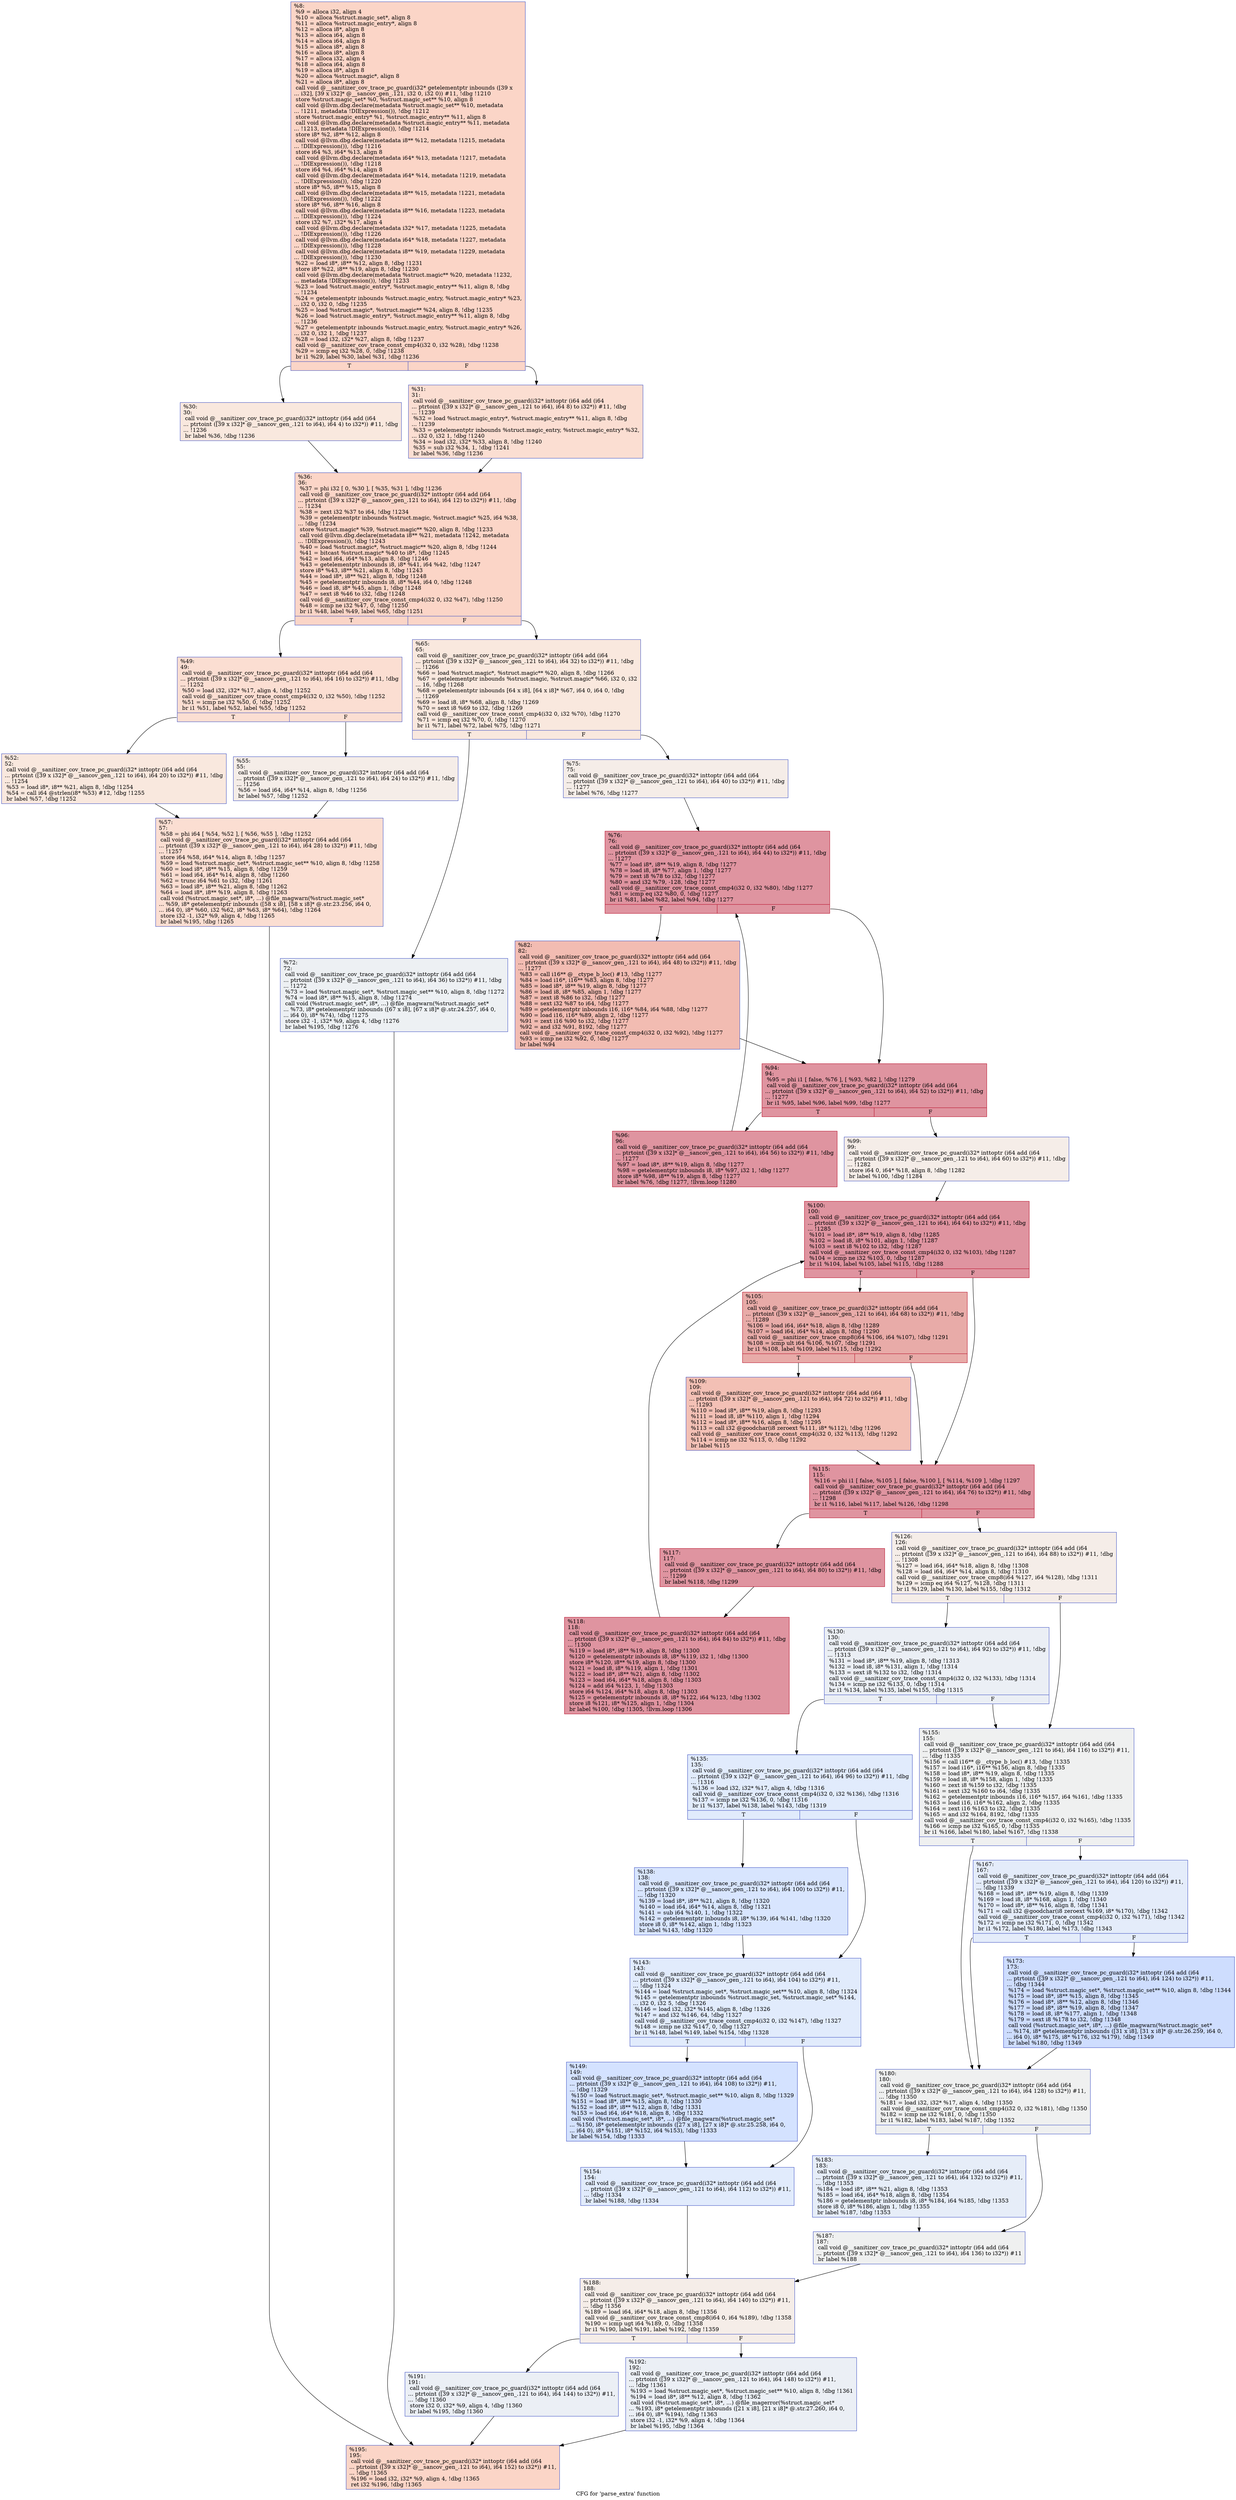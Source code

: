 digraph "CFG for 'parse_extra' function" {
	label="CFG for 'parse_extra' function";

	Node0x5555559d4600 [shape=record,color="#3d50c3ff", style=filled, fillcolor="#f5a08170",label="{%8:\l  %9 = alloca i32, align 4\l  %10 = alloca %struct.magic_set*, align 8\l  %11 = alloca %struct.magic_entry*, align 8\l  %12 = alloca i8*, align 8\l  %13 = alloca i64, align 8\l  %14 = alloca i64, align 8\l  %15 = alloca i8*, align 8\l  %16 = alloca i8*, align 8\l  %17 = alloca i32, align 4\l  %18 = alloca i64, align 8\l  %19 = alloca i8*, align 8\l  %20 = alloca %struct.magic*, align 8\l  %21 = alloca i8*, align 8\l  call void @__sanitizer_cov_trace_pc_guard(i32* getelementptr inbounds ([39 x\l... i32], [39 x i32]* @__sancov_gen_.121, i32 0, i32 0)) #11, !dbg !1210\l  store %struct.magic_set* %0, %struct.magic_set** %10, align 8\l  call void @llvm.dbg.declare(metadata %struct.magic_set** %10, metadata\l... !1211, metadata !DIExpression()), !dbg !1212\l  store %struct.magic_entry* %1, %struct.magic_entry** %11, align 8\l  call void @llvm.dbg.declare(metadata %struct.magic_entry** %11, metadata\l... !1213, metadata !DIExpression()), !dbg !1214\l  store i8* %2, i8** %12, align 8\l  call void @llvm.dbg.declare(metadata i8** %12, metadata !1215, metadata\l... !DIExpression()), !dbg !1216\l  store i64 %3, i64* %13, align 8\l  call void @llvm.dbg.declare(metadata i64* %13, metadata !1217, metadata\l... !DIExpression()), !dbg !1218\l  store i64 %4, i64* %14, align 8\l  call void @llvm.dbg.declare(metadata i64* %14, metadata !1219, metadata\l... !DIExpression()), !dbg !1220\l  store i8* %5, i8** %15, align 8\l  call void @llvm.dbg.declare(metadata i8** %15, metadata !1221, metadata\l... !DIExpression()), !dbg !1222\l  store i8* %6, i8** %16, align 8\l  call void @llvm.dbg.declare(metadata i8** %16, metadata !1223, metadata\l... !DIExpression()), !dbg !1224\l  store i32 %7, i32* %17, align 4\l  call void @llvm.dbg.declare(metadata i32* %17, metadata !1225, metadata\l... !DIExpression()), !dbg !1226\l  call void @llvm.dbg.declare(metadata i64* %18, metadata !1227, metadata\l... !DIExpression()), !dbg !1228\l  call void @llvm.dbg.declare(metadata i8** %19, metadata !1229, metadata\l... !DIExpression()), !dbg !1230\l  %22 = load i8*, i8** %12, align 8, !dbg !1231\l  store i8* %22, i8** %19, align 8, !dbg !1230\l  call void @llvm.dbg.declare(metadata %struct.magic** %20, metadata !1232,\l... metadata !DIExpression()), !dbg !1233\l  %23 = load %struct.magic_entry*, %struct.magic_entry** %11, align 8, !dbg\l... !1234\l  %24 = getelementptr inbounds %struct.magic_entry, %struct.magic_entry* %23,\l... i32 0, i32 0, !dbg !1235\l  %25 = load %struct.magic*, %struct.magic** %24, align 8, !dbg !1235\l  %26 = load %struct.magic_entry*, %struct.magic_entry** %11, align 8, !dbg\l... !1236\l  %27 = getelementptr inbounds %struct.magic_entry, %struct.magic_entry* %26,\l... i32 0, i32 1, !dbg !1237\l  %28 = load i32, i32* %27, align 8, !dbg !1237\l  call void @__sanitizer_cov_trace_const_cmp4(i32 0, i32 %28), !dbg !1238\l  %29 = icmp eq i32 %28, 0, !dbg !1238\l  br i1 %29, label %30, label %31, !dbg !1236\l|{<s0>T|<s1>F}}"];
	Node0x5555559d4600:s0 -> Node0x5555559d48e0;
	Node0x5555559d4600:s1 -> Node0x5555559d4930;
	Node0x5555559d48e0 [shape=record,color="#3d50c3ff", style=filled, fillcolor="#f2cab570",label="{%30:\l30:                                               \l  call void @__sanitizer_cov_trace_pc_guard(i32* inttoptr (i64 add (i64\l... ptrtoint ([39 x i32]* @__sancov_gen_.121 to i64), i64 4) to i32*)) #11, !dbg\l... !1236\l  br label %36, !dbg !1236\l}"];
	Node0x5555559d48e0 -> Node0x5555559d4980;
	Node0x5555559d4930 [shape=record,color="#3d50c3ff", style=filled, fillcolor="#f7b59970",label="{%31:\l31:                                               \l  call void @__sanitizer_cov_trace_pc_guard(i32* inttoptr (i64 add (i64\l... ptrtoint ([39 x i32]* @__sancov_gen_.121 to i64), i64 8) to i32*)) #11, !dbg\l... !1239\l  %32 = load %struct.magic_entry*, %struct.magic_entry** %11, align 8, !dbg\l... !1239\l  %33 = getelementptr inbounds %struct.magic_entry, %struct.magic_entry* %32,\l... i32 0, i32 1, !dbg !1240\l  %34 = load i32, i32* %33, align 8, !dbg !1240\l  %35 = sub i32 %34, 1, !dbg !1241\l  br label %36, !dbg !1236\l}"];
	Node0x5555559d4930 -> Node0x5555559d4980;
	Node0x5555559d4980 [shape=record,color="#3d50c3ff", style=filled, fillcolor="#f5a08170",label="{%36:\l36:                                               \l  %37 = phi i32 [ 0, %30 ], [ %35, %31 ], !dbg !1236\l  call void @__sanitizer_cov_trace_pc_guard(i32* inttoptr (i64 add (i64\l... ptrtoint ([39 x i32]* @__sancov_gen_.121 to i64), i64 12) to i32*)) #11, !dbg\l... !1234\l  %38 = zext i32 %37 to i64, !dbg !1234\l  %39 = getelementptr inbounds %struct.magic, %struct.magic* %25, i64 %38,\l... !dbg !1234\l  store %struct.magic* %39, %struct.magic** %20, align 8, !dbg !1233\l  call void @llvm.dbg.declare(metadata i8** %21, metadata !1242, metadata\l... !DIExpression()), !dbg !1243\l  %40 = load %struct.magic*, %struct.magic** %20, align 8, !dbg !1244\l  %41 = bitcast %struct.magic* %40 to i8*, !dbg !1245\l  %42 = load i64, i64* %13, align 8, !dbg !1246\l  %43 = getelementptr inbounds i8, i8* %41, i64 %42, !dbg !1247\l  store i8* %43, i8** %21, align 8, !dbg !1243\l  %44 = load i8*, i8** %21, align 8, !dbg !1248\l  %45 = getelementptr inbounds i8, i8* %44, i64 0, !dbg !1248\l  %46 = load i8, i8* %45, align 1, !dbg !1248\l  %47 = sext i8 %46 to i32, !dbg !1248\l  call void @__sanitizer_cov_trace_const_cmp4(i32 0, i32 %47), !dbg !1250\l  %48 = icmp ne i32 %47, 0, !dbg !1250\l  br i1 %48, label %49, label %65, !dbg !1251\l|{<s0>T|<s1>F}}"];
	Node0x5555559d4980:s0 -> Node0x5555559d49d0;
	Node0x5555559d4980:s1 -> Node0x5555559d4b10;
	Node0x5555559d49d0 [shape=record,color="#3d50c3ff", style=filled, fillcolor="#f7b59970",label="{%49:\l49:                                               \l  call void @__sanitizer_cov_trace_pc_guard(i32* inttoptr (i64 add (i64\l... ptrtoint ([39 x i32]* @__sancov_gen_.121 to i64), i64 16) to i32*)) #11, !dbg\l... !1252\l  %50 = load i32, i32* %17, align 4, !dbg !1252\l  call void @__sanitizer_cov_trace_const_cmp4(i32 0, i32 %50), !dbg !1252\l  %51 = icmp ne i32 %50, 0, !dbg !1252\l  br i1 %51, label %52, label %55, !dbg !1252\l|{<s0>T|<s1>F}}"];
	Node0x5555559d49d0:s0 -> Node0x5555559d4a20;
	Node0x5555559d49d0:s1 -> Node0x5555559d4a70;
	Node0x5555559d4a20 [shape=record,color="#3d50c3ff", style=filled, fillcolor="#f2cab570",label="{%52:\l52:                                               \l  call void @__sanitizer_cov_trace_pc_guard(i32* inttoptr (i64 add (i64\l... ptrtoint ([39 x i32]* @__sancov_gen_.121 to i64), i64 20) to i32*)) #11, !dbg\l... !1254\l  %53 = load i8*, i8** %21, align 8, !dbg !1254\l  %54 = call i64 @strlen(i8* %53) #12, !dbg !1255\l  br label %57, !dbg !1252\l}"];
	Node0x5555559d4a20 -> Node0x5555559d4ac0;
	Node0x5555559d4a70 [shape=record,color="#3d50c3ff", style=filled, fillcolor="#e8d6cc70",label="{%55:\l55:                                               \l  call void @__sanitizer_cov_trace_pc_guard(i32* inttoptr (i64 add (i64\l... ptrtoint ([39 x i32]* @__sancov_gen_.121 to i64), i64 24) to i32*)) #11, !dbg\l... !1256\l  %56 = load i64, i64* %14, align 8, !dbg !1256\l  br label %57, !dbg !1252\l}"];
	Node0x5555559d4a70 -> Node0x5555559d4ac0;
	Node0x5555559d4ac0 [shape=record,color="#3d50c3ff", style=filled, fillcolor="#f7b59970",label="{%57:\l57:                                               \l  %58 = phi i64 [ %54, %52 ], [ %56, %55 ], !dbg !1252\l  call void @__sanitizer_cov_trace_pc_guard(i32* inttoptr (i64 add (i64\l... ptrtoint ([39 x i32]* @__sancov_gen_.121 to i64), i64 28) to i32*)) #11, !dbg\l... !1257\l  store i64 %58, i64* %14, align 8, !dbg !1257\l  %59 = load %struct.magic_set*, %struct.magic_set** %10, align 8, !dbg !1258\l  %60 = load i8*, i8** %15, align 8, !dbg !1259\l  %61 = load i64, i64* %14, align 8, !dbg !1260\l  %62 = trunc i64 %61 to i32, !dbg !1261\l  %63 = load i8*, i8** %21, align 8, !dbg !1262\l  %64 = load i8*, i8** %19, align 8, !dbg !1263\l  call void (%struct.magic_set*, i8*, ...) @file_magwarn(%struct.magic_set*\l... %59, i8* getelementptr inbounds ([58 x i8], [58 x i8]* @.str.23.256, i64 0,\l... i64 0), i8* %60, i32 %62, i8* %63, i8* %64), !dbg !1264\l  store i32 -1, i32* %9, align 4, !dbg !1265\l  br label %195, !dbg !1265\l}"];
	Node0x5555559d4ac0 -> Node0x5555559d5470;
	Node0x5555559d4b10 [shape=record,color="#3d50c3ff", style=filled, fillcolor="#f2cab570",label="{%65:\l65:                                               \l  call void @__sanitizer_cov_trace_pc_guard(i32* inttoptr (i64 add (i64\l... ptrtoint ([39 x i32]* @__sancov_gen_.121 to i64), i64 32) to i32*)) #11, !dbg\l... !1266\l  %66 = load %struct.magic*, %struct.magic** %20, align 8, !dbg !1266\l  %67 = getelementptr inbounds %struct.magic, %struct.magic* %66, i32 0, i32\l... 16, !dbg !1268\l  %68 = getelementptr inbounds [64 x i8], [64 x i8]* %67, i64 0, i64 0, !dbg\l... !1269\l  %69 = load i8, i8* %68, align 8, !dbg !1269\l  %70 = sext i8 %69 to i32, !dbg !1269\l  call void @__sanitizer_cov_trace_const_cmp4(i32 0, i32 %70), !dbg !1270\l  %71 = icmp eq i32 %70, 0, !dbg !1270\l  br i1 %71, label %72, label %75, !dbg !1271\l|{<s0>T|<s1>F}}"];
	Node0x5555559d4b10:s0 -> Node0x5555559d4b60;
	Node0x5555559d4b10:s1 -> Node0x5555559d4bb0;
	Node0x5555559d4b60 [shape=record,color="#3d50c3ff", style=filled, fillcolor="#d6dce470",label="{%72:\l72:                                               \l  call void @__sanitizer_cov_trace_pc_guard(i32* inttoptr (i64 add (i64\l... ptrtoint ([39 x i32]* @__sancov_gen_.121 to i64), i64 36) to i32*)) #11, !dbg\l... !1272\l  %73 = load %struct.magic_set*, %struct.magic_set** %10, align 8, !dbg !1272\l  %74 = load i8*, i8** %15, align 8, !dbg !1274\l  call void (%struct.magic_set*, i8*, ...) @file_magwarn(%struct.magic_set*\l... %73, i8* getelementptr inbounds ([67 x i8], [67 x i8]* @.str.24.257, i64 0,\l... i64 0), i8* %74), !dbg !1275\l  store i32 -1, i32* %9, align 4, !dbg !1276\l  br label %195, !dbg !1276\l}"];
	Node0x5555559d4b60 -> Node0x5555559d5470;
	Node0x5555559d4bb0 [shape=record,color="#3d50c3ff", style=filled, fillcolor="#e8d6cc70",label="{%75:\l75:                                               \l  call void @__sanitizer_cov_trace_pc_guard(i32* inttoptr (i64 add (i64\l... ptrtoint ([39 x i32]* @__sancov_gen_.121 to i64), i64 40) to i32*)) #11, !dbg\l... !1277\l  br label %76, !dbg !1277\l}"];
	Node0x5555559d4bb0 -> Node0x5555559d4c00;
	Node0x5555559d4c00 [shape=record,color="#b70d28ff", style=filled, fillcolor="#b70d2870",label="{%76:\l76:                                               \l  call void @__sanitizer_cov_trace_pc_guard(i32* inttoptr (i64 add (i64\l... ptrtoint ([39 x i32]* @__sancov_gen_.121 to i64), i64 44) to i32*)) #11, !dbg\l... !1277\l  %77 = load i8*, i8** %19, align 8, !dbg !1277\l  %78 = load i8, i8* %77, align 1, !dbg !1277\l  %79 = zext i8 %78 to i32, !dbg !1277\l  %80 = and i32 %79, -128, !dbg !1277\l  call void @__sanitizer_cov_trace_const_cmp4(i32 0, i32 %80), !dbg !1277\l  %81 = icmp eq i32 %80, 0, !dbg !1277\l  br i1 %81, label %82, label %94, !dbg !1277\l|{<s0>T|<s1>F}}"];
	Node0x5555559d4c00:s0 -> Node0x5555559d4c50;
	Node0x5555559d4c00:s1 -> Node0x5555559d4ca0;
	Node0x5555559d4c50 [shape=record,color="#3d50c3ff", style=filled, fillcolor="#e1675170",label="{%82:\l82:                                               \l  call void @__sanitizer_cov_trace_pc_guard(i32* inttoptr (i64 add (i64\l... ptrtoint ([39 x i32]* @__sancov_gen_.121 to i64), i64 48) to i32*)) #11, !dbg\l... !1277\l  %83 = call i16** @__ctype_b_loc() #13, !dbg !1277\l  %84 = load i16*, i16** %83, align 8, !dbg !1277\l  %85 = load i8*, i8** %19, align 8, !dbg !1277\l  %86 = load i8, i8* %85, align 1, !dbg !1277\l  %87 = zext i8 %86 to i32, !dbg !1277\l  %88 = sext i32 %87 to i64, !dbg !1277\l  %89 = getelementptr inbounds i16, i16* %84, i64 %88, !dbg !1277\l  %90 = load i16, i16* %89, align 2, !dbg !1277\l  %91 = zext i16 %90 to i32, !dbg !1277\l  %92 = and i32 %91, 8192, !dbg !1277\l  call void @__sanitizer_cov_trace_const_cmp4(i32 0, i32 %92), !dbg !1277\l  %93 = icmp ne i32 %92, 0, !dbg !1277\l  br label %94\l}"];
	Node0x5555559d4c50 -> Node0x5555559d4ca0;
	Node0x5555559d4ca0 [shape=record,color="#b70d28ff", style=filled, fillcolor="#b70d2870",label="{%94:\l94:                                               \l  %95 = phi i1 [ false, %76 ], [ %93, %82 ], !dbg !1279\l  call void @__sanitizer_cov_trace_pc_guard(i32* inttoptr (i64 add (i64\l... ptrtoint ([39 x i32]* @__sancov_gen_.121 to i64), i64 52) to i32*)) #11, !dbg\l... !1277\l  br i1 %95, label %96, label %99, !dbg !1277\l|{<s0>T|<s1>F}}"];
	Node0x5555559d4ca0:s0 -> Node0x5555559d4cf0;
	Node0x5555559d4ca0:s1 -> Node0x5555559d4d40;
	Node0x5555559d4cf0 [shape=record,color="#b70d28ff", style=filled, fillcolor="#b70d2870",label="{%96:\l96:                                               \l  call void @__sanitizer_cov_trace_pc_guard(i32* inttoptr (i64 add (i64\l... ptrtoint ([39 x i32]* @__sancov_gen_.121 to i64), i64 56) to i32*)) #11, !dbg\l... !1277\l  %97 = load i8*, i8** %19, align 8, !dbg !1277\l  %98 = getelementptr inbounds i8, i8* %97, i32 1, !dbg !1277\l  store i8* %98, i8** %19, align 8, !dbg !1277\l  br label %76, !dbg !1277, !llvm.loop !1280\l}"];
	Node0x5555559d4cf0 -> Node0x5555559d4c00;
	Node0x5555559d4d40 [shape=record,color="#3d50c3ff", style=filled, fillcolor="#e8d6cc70",label="{%99:\l99:                                               \l  call void @__sanitizer_cov_trace_pc_guard(i32* inttoptr (i64 add (i64\l... ptrtoint ([39 x i32]* @__sancov_gen_.121 to i64), i64 60) to i32*)) #11, !dbg\l... !1282\l  store i64 0, i64* %18, align 8, !dbg !1282\l  br label %100, !dbg !1284\l}"];
	Node0x5555559d4d40 -> Node0x5555559d4d90;
	Node0x5555559d4d90 [shape=record,color="#b70d28ff", style=filled, fillcolor="#b70d2870",label="{%100:\l100:                                              \l  call void @__sanitizer_cov_trace_pc_guard(i32* inttoptr (i64 add (i64\l... ptrtoint ([39 x i32]* @__sancov_gen_.121 to i64), i64 64) to i32*)) #11, !dbg\l... !1285\l  %101 = load i8*, i8** %19, align 8, !dbg !1285\l  %102 = load i8, i8* %101, align 1, !dbg !1287\l  %103 = sext i8 %102 to i32, !dbg !1287\l  call void @__sanitizer_cov_trace_const_cmp4(i32 0, i32 %103), !dbg !1287\l  %104 = icmp ne i32 %103, 0, !dbg !1287\l  br i1 %104, label %105, label %115, !dbg !1288\l|{<s0>T|<s1>F}}"];
	Node0x5555559d4d90:s0 -> Node0x5555559d4de0;
	Node0x5555559d4d90:s1 -> Node0x5555559d4e80;
	Node0x5555559d4de0 [shape=record,color="#b70d28ff", style=filled, fillcolor="#cc403a70",label="{%105:\l105:                                              \l  call void @__sanitizer_cov_trace_pc_guard(i32* inttoptr (i64 add (i64\l... ptrtoint ([39 x i32]* @__sancov_gen_.121 to i64), i64 68) to i32*)) #11, !dbg\l... !1289\l  %106 = load i64, i64* %18, align 8, !dbg !1289\l  %107 = load i64, i64* %14, align 8, !dbg !1290\l  call void @__sanitizer_cov_trace_cmp8(i64 %106, i64 %107), !dbg !1291\l  %108 = icmp ult i64 %106, %107, !dbg !1291\l  br i1 %108, label %109, label %115, !dbg !1292\l|{<s0>T|<s1>F}}"];
	Node0x5555559d4de0:s0 -> Node0x5555559d4e30;
	Node0x5555559d4de0:s1 -> Node0x5555559d4e80;
	Node0x5555559d4e30 [shape=record,color="#3d50c3ff", style=filled, fillcolor="#e5705870",label="{%109:\l109:                                              \l  call void @__sanitizer_cov_trace_pc_guard(i32* inttoptr (i64 add (i64\l... ptrtoint ([39 x i32]* @__sancov_gen_.121 to i64), i64 72) to i32*)) #11, !dbg\l... !1293\l  %110 = load i8*, i8** %19, align 8, !dbg !1293\l  %111 = load i8, i8* %110, align 1, !dbg !1294\l  %112 = load i8*, i8** %16, align 8, !dbg !1295\l  %113 = call i32 @goodchar(i8 zeroext %111, i8* %112), !dbg !1296\l  call void @__sanitizer_cov_trace_const_cmp4(i32 0, i32 %113), !dbg !1292\l  %114 = icmp ne i32 %113, 0, !dbg !1292\l  br label %115\l}"];
	Node0x5555559d4e30 -> Node0x5555559d4e80;
	Node0x5555559d4e80 [shape=record,color="#b70d28ff", style=filled, fillcolor="#b70d2870",label="{%115:\l115:                                              \l  %116 = phi i1 [ false, %105 ], [ false, %100 ], [ %114, %109 ], !dbg !1297\l  call void @__sanitizer_cov_trace_pc_guard(i32* inttoptr (i64 add (i64\l... ptrtoint ([39 x i32]* @__sancov_gen_.121 to i64), i64 76) to i32*)) #11, !dbg\l... !1298\l  br i1 %116, label %117, label %126, !dbg !1298\l|{<s0>T|<s1>F}}"];
	Node0x5555559d4e80:s0 -> Node0x5555559d4ed0;
	Node0x5555559d4e80:s1 -> Node0x5555559d4f70;
	Node0x5555559d4ed0 [shape=record,color="#b70d28ff", style=filled, fillcolor="#b70d2870",label="{%117:\l117:                                              \l  call void @__sanitizer_cov_trace_pc_guard(i32* inttoptr (i64 add (i64\l... ptrtoint ([39 x i32]* @__sancov_gen_.121 to i64), i64 80) to i32*)) #11, !dbg\l... !1299\l  br label %118, !dbg !1299\l}"];
	Node0x5555559d4ed0 -> Node0x5555559d4f20;
	Node0x5555559d4f20 [shape=record,color="#b70d28ff", style=filled, fillcolor="#b70d2870",label="{%118:\l118:                                              \l  call void @__sanitizer_cov_trace_pc_guard(i32* inttoptr (i64 add (i64\l... ptrtoint ([39 x i32]* @__sancov_gen_.121 to i64), i64 84) to i32*)) #11, !dbg\l... !1300\l  %119 = load i8*, i8** %19, align 8, !dbg !1300\l  %120 = getelementptr inbounds i8, i8* %119, i32 1, !dbg !1300\l  store i8* %120, i8** %19, align 8, !dbg !1300\l  %121 = load i8, i8* %119, align 1, !dbg !1301\l  %122 = load i8*, i8** %21, align 8, !dbg !1302\l  %123 = load i64, i64* %18, align 8, !dbg !1303\l  %124 = add i64 %123, 1, !dbg !1303\l  store i64 %124, i64* %18, align 8, !dbg !1303\l  %125 = getelementptr inbounds i8, i8* %122, i64 %123, !dbg !1302\l  store i8 %121, i8* %125, align 1, !dbg !1304\l  br label %100, !dbg !1305, !llvm.loop !1306\l}"];
	Node0x5555559d4f20 -> Node0x5555559d4d90;
	Node0x5555559d4f70 [shape=record,color="#3d50c3ff", style=filled, fillcolor="#e8d6cc70",label="{%126:\l126:                                              \l  call void @__sanitizer_cov_trace_pc_guard(i32* inttoptr (i64 add (i64\l... ptrtoint ([39 x i32]* @__sancov_gen_.121 to i64), i64 88) to i32*)) #11, !dbg\l... !1308\l  %127 = load i64, i64* %18, align 8, !dbg !1308\l  %128 = load i64, i64* %14, align 8, !dbg !1310\l  call void @__sanitizer_cov_trace_cmp8(i64 %127, i64 %128), !dbg !1311\l  %129 = icmp eq i64 %127, %128, !dbg !1311\l  br i1 %129, label %130, label %155, !dbg !1312\l|{<s0>T|<s1>F}}"];
	Node0x5555559d4f70:s0 -> Node0x5555559d4fc0;
	Node0x5555559d4f70:s1 -> Node0x5555559d51a0;
	Node0x5555559d4fc0 [shape=record,color="#3d50c3ff", style=filled, fillcolor="#d1dae970",label="{%130:\l130:                                              \l  call void @__sanitizer_cov_trace_pc_guard(i32* inttoptr (i64 add (i64\l... ptrtoint ([39 x i32]* @__sancov_gen_.121 to i64), i64 92) to i32*)) #11, !dbg\l... !1313\l  %131 = load i8*, i8** %19, align 8, !dbg !1313\l  %132 = load i8, i8* %131, align 1, !dbg !1314\l  %133 = sext i8 %132 to i32, !dbg !1314\l  call void @__sanitizer_cov_trace_const_cmp4(i32 0, i32 %133), !dbg !1314\l  %134 = icmp ne i32 %133, 0, !dbg !1314\l  br i1 %134, label %135, label %155, !dbg !1315\l|{<s0>T|<s1>F}}"];
	Node0x5555559d4fc0:s0 -> Node0x5555559d5010;
	Node0x5555559d4fc0:s1 -> Node0x5555559d51a0;
	Node0x5555559d5010 [shape=record,color="#3d50c3ff", style=filled, fillcolor="#bbd1f870",label="{%135:\l135:                                              \l  call void @__sanitizer_cov_trace_pc_guard(i32* inttoptr (i64 add (i64\l... ptrtoint ([39 x i32]* @__sancov_gen_.121 to i64), i64 96) to i32*)) #11, !dbg\l... !1316\l  %136 = load i32, i32* %17, align 4, !dbg !1316\l  call void @__sanitizer_cov_trace_const_cmp4(i32 0, i32 %136), !dbg !1316\l  %137 = icmp ne i32 %136, 0, !dbg !1316\l  br i1 %137, label %138, label %143, !dbg !1319\l|{<s0>T|<s1>F}}"];
	Node0x5555559d5010:s0 -> Node0x5555559d5060;
	Node0x5555559d5010:s1 -> Node0x5555559d50b0;
	Node0x5555559d5060 [shape=record,color="#3d50c3ff", style=filled, fillcolor="#a7c5fe70",label="{%138:\l138:                                              \l  call void @__sanitizer_cov_trace_pc_guard(i32* inttoptr (i64 add (i64\l... ptrtoint ([39 x i32]* @__sancov_gen_.121 to i64), i64 100) to i32*)) #11,\l... !dbg !1320\l  %139 = load i8*, i8** %21, align 8, !dbg !1320\l  %140 = load i64, i64* %14, align 8, !dbg !1321\l  %141 = sub i64 %140, 1, !dbg !1322\l  %142 = getelementptr inbounds i8, i8* %139, i64 %141, !dbg !1320\l  store i8 0, i8* %142, align 1, !dbg !1323\l  br label %143, !dbg !1320\l}"];
	Node0x5555559d5060 -> Node0x5555559d50b0;
	Node0x5555559d50b0 [shape=record,color="#3d50c3ff", style=filled, fillcolor="#bbd1f870",label="{%143:\l143:                                              \l  call void @__sanitizer_cov_trace_pc_guard(i32* inttoptr (i64 add (i64\l... ptrtoint ([39 x i32]* @__sancov_gen_.121 to i64), i64 104) to i32*)) #11,\l... !dbg !1324\l  %144 = load %struct.magic_set*, %struct.magic_set** %10, align 8, !dbg !1324\l  %145 = getelementptr inbounds %struct.magic_set, %struct.magic_set* %144,\l... i32 0, i32 5, !dbg !1326\l  %146 = load i32, i32* %145, align 8, !dbg !1326\l  %147 = and i32 %146, 64, !dbg !1327\l  call void @__sanitizer_cov_trace_const_cmp4(i32 0, i32 %147), !dbg !1327\l  %148 = icmp ne i32 %147, 0, !dbg !1327\l  br i1 %148, label %149, label %154, !dbg !1328\l|{<s0>T|<s1>F}}"];
	Node0x5555559d50b0:s0 -> Node0x5555559d5100;
	Node0x5555559d50b0:s1 -> Node0x5555559d5150;
	Node0x5555559d5100 [shape=record,color="#3d50c3ff", style=filled, fillcolor="#9ebeff70",label="{%149:\l149:                                              \l  call void @__sanitizer_cov_trace_pc_guard(i32* inttoptr (i64 add (i64\l... ptrtoint ([39 x i32]* @__sancov_gen_.121 to i64), i64 108) to i32*)) #11,\l... !dbg !1329\l  %150 = load %struct.magic_set*, %struct.magic_set** %10, align 8, !dbg !1329\l  %151 = load i8*, i8** %15, align 8, !dbg !1330\l  %152 = load i8*, i8** %12, align 8, !dbg !1331\l  %153 = load i64, i64* %18, align 8, !dbg !1332\l  call void (%struct.magic_set*, i8*, ...) @file_magwarn(%struct.magic_set*\l... %150, i8* getelementptr inbounds ([27 x i8], [27 x i8]* @.str.25.258, i64 0,\l... i64 0), i8* %151, i8* %152, i64 %153), !dbg !1333\l  br label %154, !dbg !1333\l}"];
	Node0x5555559d5100 -> Node0x5555559d5150;
	Node0x5555559d5150 [shape=record,color="#3d50c3ff", style=filled, fillcolor="#bbd1f870",label="{%154:\l154:                                              \l  call void @__sanitizer_cov_trace_pc_guard(i32* inttoptr (i64 add (i64\l... ptrtoint ([39 x i32]* @__sancov_gen_.121 to i64), i64 112) to i32*)) #11,\l... !dbg !1334\l  br label %188, !dbg !1334\l}"];
	Node0x5555559d5150 -> Node0x5555559d5380;
	Node0x5555559d51a0 [shape=record,color="#3d50c3ff", style=filled, fillcolor="#dbdcde70",label="{%155:\l155:                                              \l  call void @__sanitizer_cov_trace_pc_guard(i32* inttoptr (i64 add (i64\l... ptrtoint ([39 x i32]* @__sancov_gen_.121 to i64), i64 116) to i32*)) #11,\l... !dbg !1335\l  %156 = call i16** @__ctype_b_loc() #13, !dbg !1335\l  %157 = load i16*, i16** %156, align 8, !dbg !1335\l  %158 = load i8*, i8** %19, align 8, !dbg !1335\l  %159 = load i8, i8* %158, align 1, !dbg !1335\l  %160 = zext i8 %159 to i32, !dbg !1335\l  %161 = sext i32 %160 to i64, !dbg !1335\l  %162 = getelementptr inbounds i16, i16* %157, i64 %161, !dbg !1335\l  %163 = load i16, i16* %162, align 2, !dbg !1335\l  %164 = zext i16 %163 to i32, !dbg !1335\l  %165 = and i32 %164, 8192, !dbg !1335\l  call void @__sanitizer_cov_trace_const_cmp4(i32 0, i32 %165), !dbg !1335\l  %166 = icmp ne i32 %165, 0, !dbg !1335\l  br i1 %166, label %180, label %167, !dbg !1338\l|{<s0>T|<s1>F}}"];
	Node0x5555559d51a0:s0 -> Node0x5555559d5290;
	Node0x5555559d51a0:s1 -> Node0x5555559d51f0;
	Node0x5555559d51f0 [shape=record,color="#3d50c3ff", style=filled, fillcolor="#c1d4f470",label="{%167:\l167:                                              \l  call void @__sanitizer_cov_trace_pc_guard(i32* inttoptr (i64 add (i64\l... ptrtoint ([39 x i32]* @__sancov_gen_.121 to i64), i64 120) to i32*)) #11,\l... !dbg !1339\l  %168 = load i8*, i8** %19, align 8, !dbg !1339\l  %169 = load i8, i8* %168, align 1, !dbg !1340\l  %170 = load i8*, i8** %16, align 8, !dbg !1341\l  %171 = call i32 @goodchar(i8 zeroext %169, i8* %170), !dbg !1342\l  call void @__sanitizer_cov_trace_const_cmp4(i32 0, i32 %171), !dbg !1342\l  %172 = icmp ne i32 %171, 0, !dbg !1342\l  br i1 %172, label %180, label %173, !dbg !1343\l|{<s0>T|<s1>F}}"];
	Node0x5555559d51f0:s0 -> Node0x5555559d5290;
	Node0x5555559d51f0:s1 -> Node0x5555559d5240;
	Node0x5555559d5240 [shape=record,color="#3d50c3ff", style=filled, fillcolor="#8fb1fe70",label="{%173:\l173:                                              \l  call void @__sanitizer_cov_trace_pc_guard(i32* inttoptr (i64 add (i64\l... ptrtoint ([39 x i32]* @__sancov_gen_.121 to i64), i64 124) to i32*)) #11,\l... !dbg !1344\l  %174 = load %struct.magic_set*, %struct.magic_set** %10, align 8, !dbg !1344\l  %175 = load i8*, i8** %15, align 8, !dbg !1345\l  %176 = load i8*, i8** %12, align 8, !dbg !1346\l  %177 = load i8*, i8** %19, align 8, !dbg !1347\l  %178 = load i8, i8* %177, align 1, !dbg !1348\l  %179 = sext i8 %178 to i32, !dbg !1348\l  call void (%struct.magic_set*, i8*, ...) @file_magwarn(%struct.magic_set*\l... %174, i8* getelementptr inbounds ([31 x i8], [31 x i8]* @.str.26.259, i64 0,\l... i64 0), i8* %175, i8* %176, i32 %179), !dbg !1349\l  br label %180, !dbg !1349\l}"];
	Node0x5555559d5240 -> Node0x5555559d5290;
	Node0x5555559d5290 [shape=record,color="#3d50c3ff", style=filled, fillcolor="#dbdcde70",label="{%180:\l180:                                              \l  call void @__sanitizer_cov_trace_pc_guard(i32* inttoptr (i64 add (i64\l... ptrtoint ([39 x i32]* @__sancov_gen_.121 to i64), i64 128) to i32*)) #11,\l... !dbg !1350\l  %181 = load i32, i32* %17, align 4, !dbg !1350\l  call void @__sanitizer_cov_trace_const_cmp4(i32 0, i32 %181), !dbg !1350\l  %182 = icmp ne i32 %181, 0, !dbg !1350\l  br i1 %182, label %183, label %187, !dbg !1352\l|{<s0>T|<s1>F}}"];
	Node0x5555559d5290:s0 -> Node0x5555559d52e0;
	Node0x5555559d5290:s1 -> Node0x5555559d5330;
	Node0x5555559d52e0 [shape=record,color="#3d50c3ff", style=filled, fillcolor="#c7d7f070",label="{%183:\l183:                                              \l  call void @__sanitizer_cov_trace_pc_guard(i32* inttoptr (i64 add (i64\l... ptrtoint ([39 x i32]* @__sancov_gen_.121 to i64), i64 132) to i32*)) #11,\l... !dbg !1353\l  %184 = load i8*, i8** %21, align 8, !dbg !1353\l  %185 = load i64, i64* %18, align 8, !dbg !1354\l  %186 = getelementptr inbounds i8, i8* %184, i64 %185, !dbg !1353\l  store i8 0, i8* %186, align 1, !dbg !1355\l  br label %187, !dbg !1353\l}"];
	Node0x5555559d52e0 -> Node0x5555559d5330;
	Node0x5555559d5330 [shape=record,color="#3d50c3ff", style=filled, fillcolor="#dbdcde70",label="{%187:\l187:                                              \l  call void @__sanitizer_cov_trace_pc_guard(i32* inttoptr (i64 add (i64\l... ptrtoint ([39 x i32]* @__sancov_gen_.121 to i64), i64 136) to i32*)) #11\l  br label %188\l}"];
	Node0x5555559d5330 -> Node0x5555559d5380;
	Node0x5555559d5380 [shape=record,color="#3d50c3ff", style=filled, fillcolor="#e8d6cc70",label="{%188:\l188:                                              \l  call void @__sanitizer_cov_trace_pc_guard(i32* inttoptr (i64 add (i64\l... ptrtoint ([39 x i32]* @__sancov_gen_.121 to i64), i64 140) to i32*)) #11,\l... !dbg !1356\l  %189 = load i64, i64* %18, align 8, !dbg !1356\l  call void @__sanitizer_cov_trace_const_cmp8(i64 0, i64 %189), !dbg !1358\l  %190 = icmp ugt i64 %189, 0, !dbg !1358\l  br i1 %190, label %191, label %192, !dbg !1359\l|{<s0>T|<s1>F}}"];
	Node0x5555559d5380:s0 -> Node0x5555559d53d0;
	Node0x5555559d5380:s1 -> Node0x5555559d5420;
	Node0x5555559d53d0 [shape=record,color="#3d50c3ff", style=filled, fillcolor="#d1dae970",label="{%191:\l191:                                              \l  call void @__sanitizer_cov_trace_pc_guard(i32* inttoptr (i64 add (i64\l... ptrtoint ([39 x i32]* @__sancov_gen_.121 to i64), i64 144) to i32*)) #11,\l... !dbg !1360\l  store i32 0, i32* %9, align 4, !dbg !1360\l  br label %195, !dbg !1360\l}"];
	Node0x5555559d53d0 -> Node0x5555559d5470;
	Node0x5555559d5420 [shape=record,color="#3d50c3ff", style=filled, fillcolor="#d1dae970",label="{%192:\l192:                                              \l  call void @__sanitizer_cov_trace_pc_guard(i32* inttoptr (i64 add (i64\l... ptrtoint ([39 x i32]* @__sancov_gen_.121 to i64), i64 148) to i32*)) #11,\l... !dbg !1361\l  %193 = load %struct.magic_set*, %struct.magic_set** %10, align 8, !dbg !1361\l  %194 = load i8*, i8** %12, align 8, !dbg !1362\l  call void (%struct.magic_set*, i8*, ...) @file_magerror(%struct.magic_set*\l... %193, i8* getelementptr inbounds ([21 x i8], [21 x i8]* @.str.27.260, i64 0,\l... i64 0), i8* %194), !dbg !1363\l  store i32 -1, i32* %9, align 4, !dbg !1364\l  br label %195, !dbg !1364\l}"];
	Node0x5555559d5420 -> Node0x5555559d5470;
	Node0x5555559d5470 [shape=record,color="#3d50c3ff", style=filled, fillcolor="#f5a08170",label="{%195:\l195:                                              \l  call void @__sanitizer_cov_trace_pc_guard(i32* inttoptr (i64 add (i64\l... ptrtoint ([39 x i32]* @__sancov_gen_.121 to i64), i64 152) to i32*)) #11,\l... !dbg !1365\l  %196 = load i32, i32* %9, align 4, !dbg !1365\l  ret i32 %196, !dbg !1365\l}"];
}
